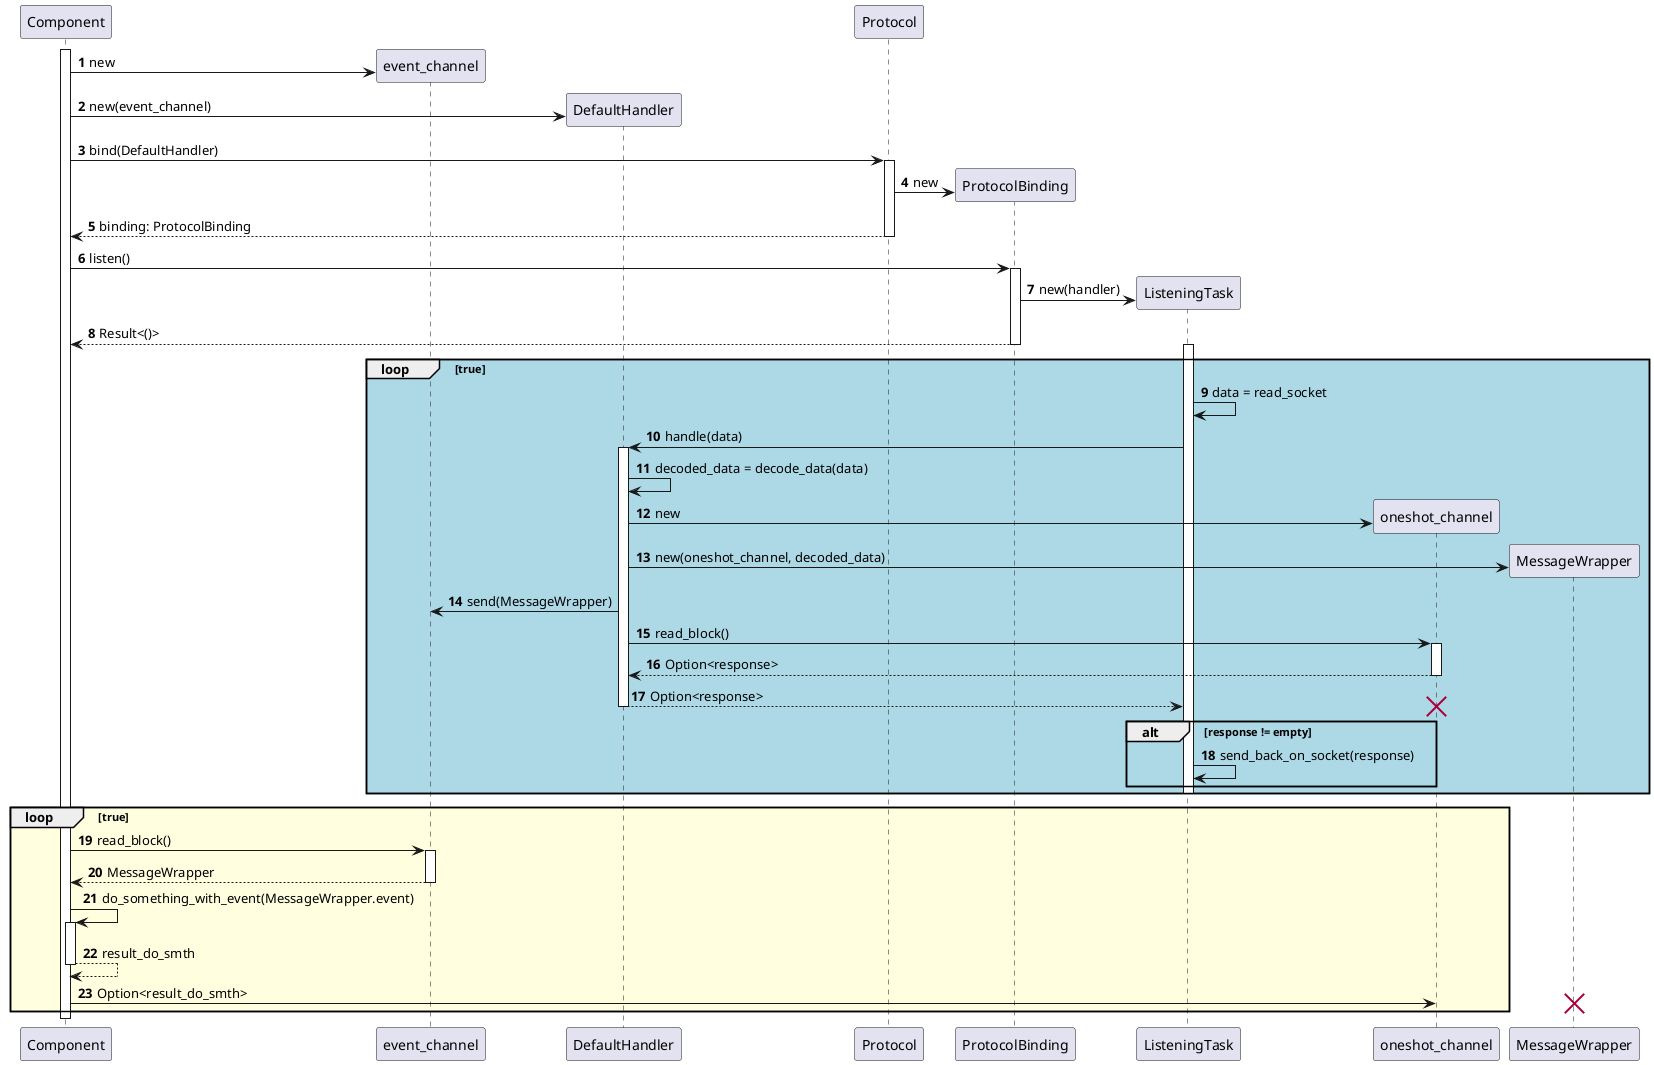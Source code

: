 @startuml
'https://plantuml.com/sequence-diagram

autonumber

activate Component

create event_channel
Component -> event_channel: new

create DefaultHandler
Component -> DefaultHandler: new(event_channel)


Component -> Protocol: bind(DefaultHandler)
activate Protocol
create ProtocolBinding
Protocol -> ProtocolBinding : new
Protocol --> Component : binding: ProtocolBinding
deactivate Protocol

Component -> ProtocolBinding : listen()
activate ProtocolBinding
create ListeningTask
ProtocolBinding -> ListeningTask : new(handler)
ProtocolBinding --> Component : Result<()>
deactivate ProtocolBinding

loop #LightBlue true
    activate ListeningTask
    ListeningTask -> ListeningTask : data = read_socket
    ListeningTask -> DefaultHandler : handle(data)
    activate DefaultHandler
    DefaultHandler -> DefaultHandler : decoded_data = decode_data(data)
    create oneshot_channel
    DefaultHandler -> oneshot_channel : new
    create MessageWrapper
    DefaultHandler -> MessageWrapper : new(oneshot_channel, decoded_data)
    DefaultHandler -> event_channel : send(MessageWrapper)
    DefaultHandler -> oneshot_channel : read_block()
    activate oneshot_channel
    oneshot_channel --> DefaultHandler : Option<response>
    deactivate oneshot_channel
    DefaultHandler --> ListeningTask : Option<response>
    destroy oneshot_channel
    deactivate DefaultHandler
    alt response != empty
        ListeningTask -> ListeningTask : send_back_on_socket(response)
    end
    deactivate ListeningTask
end loop

loop #LightYellow true
Component -> event_channel : read_block()
activate event_channel
event_channel --> Component : MessageWrapper
deactivate event_channel
Component -> Component : do_something_with_event(MessageWrapper.event)
activate Component
Component --> Component : result_do_smth
deactivate Component
Component -> oneshot_channel : Option<result_do_smth>
destroy MessageWrapper
end loop
deactivate Component
@enduml